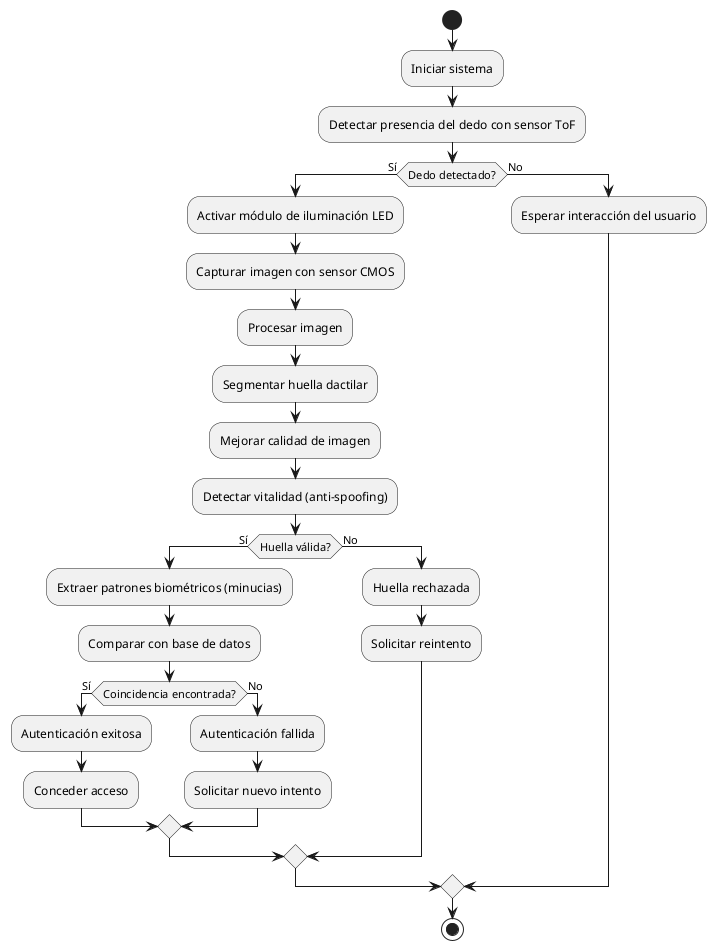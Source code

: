 @startuml
start

:Iniciar sistema;
:Detectar presencia del dedo con sensor ToF;
if (Dedo detectado?) then (Sí)
    :Activar módulo de iluminación LED;
    :Capturar imagen con sensor CMOS;
    :Procesar imagen;
    :Segmentar huella dactilar;
    :Mejorar calidad de imagen;
    :Detectar vitalidad (anti-spoofing);

    if (Huella válida?) then (Sí)
        :Extraer patrones biométricos (minucias);
        :Comparar con base de datos;

        if (Coincidencia encontrada?) then (Sí)
            :Autenticación exitosa;
            :Conceder acceso;
        else (No)
            :Autenticación fallida;
            :Solicitar nuevo intento;
        endif
    else (No)
        :Huella rechazada;
        :Solicitar reintento;
    endif
else (No)
    :Esperar interacción del usuario;
endif

stop
@enduml